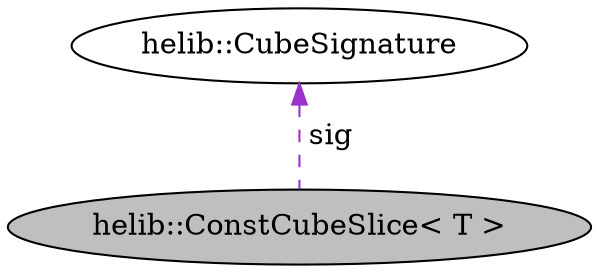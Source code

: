 digraph "helib::ConstCubeSlice&lt; T &gt;"
{
  N2 [label="helib::ConstCubeSlice\< T \>",color="black", fillcolor="grey75", style="filled", fontcolor="black"];
  N3 -> N2 [dir="back",color="darkorchid3",style="dashed",label=" sig" ];
  N3 [label="helib::CubeSignature",color="black", fillcolor="white", style="filled",tooltip="Holds a vector of dimensions for a hypercube and some additional data. "];
}
digraph "helib::ConstCubeSlice&lt; T &gt;"
{
  N0 [label="helib::ConstCubeSlice\< T \>",color="black", fillcolor="grey75", style="filled", fontcolor="black"];
  N0 -> N1 [dir="back",color="midnightblue",style="solid"];
  N1 [label="helib::CubeSlice\< T \>",color="black", fillcolor="white", style="filled",tooltip="A lower-dimension slice of a hypercube. "];
}
